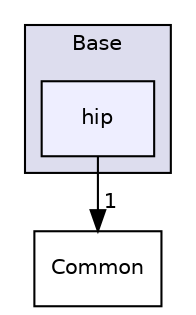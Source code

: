 digraph "/home/travis/build/AliceO2Group/AliceO2/GPU/GPUTracking/Base/hip" {
  bgcolor=transparent;
  compound=true
  node [ fontsize="10", fontname="Helvetica"];
  edge [ labelfontsize="10", labelfontname="Helvetica"];
  subgraph clusterdir_442920581a03c66cf8c08ae559108050 {
    graph [ bgcolor="#ddddee", pencolor="black", label="Base" fontname="Helvetica", fontsize="10", URL="dir_442920581a03c66cf8c08ae559108050.html"]
  dir_236e6b352f5b490d1495933397d231fa [shape=box, label="hip", style="filled", fillcolor="#eeeeff", pencolor="black", URL="dir_236e6b352f5b490d1495933397d231fa.html"];
  }
  dir_ba48ca66118492a4424f86e9da0f6902 [shape=box label="Common" URL="dir_ba48ca66118492a4424f86e9da0f6902.html"];
  dir_236e6b352f5b490d1495933397d231fa->dir_ba48ca66118492a4424f86e9da0f6902 [headlabel="1", labeldistance=1.5 headhref="dir_000578_000575.html"];
}
